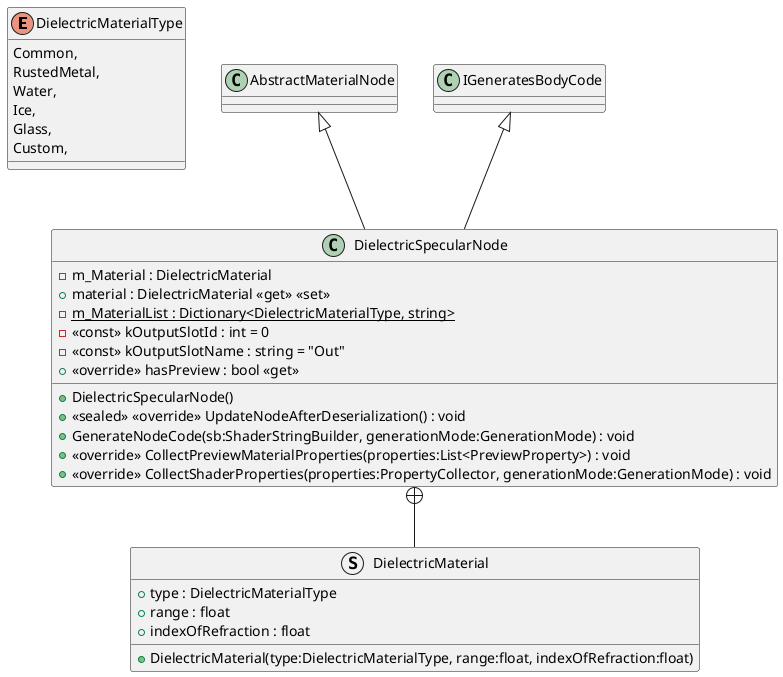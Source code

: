 @startuml
enum DielectricMaterialType {
    Common,
    RustedMetal,
    Water,
    Ice,
    Glass,
    Custom,
}
class DielectricSpecularNode {
    + DielectricSpecularNode()
    - m_Material : DielectricMaterial
    + material : DielectricMaterial <<get>> <<set>>
    {static} - m_MaterialList : Dictionary<DielectricMaterialType, string>
    - <<const>> kOutputSlotId : int = 0
    - <<const>> kOutputSlotName : string = "Out"
    + <<override>> hasPreview : bool <<get>>
    + <<sealed>> <<override>> UpdateNodeAfterDeserialization() : void
    + GenerateNodeCode(sb:ShaderStringBuilder, generationMode:GenerationMode) : void
    + <<override>> CollectPreviewMaterialProperties(properties:List<PreviewProperty>) : void
    + <<override>> CollectShaderProperties(properties:PropertyCollector, generationMode:GenerationMode) : void
}
struct DielectricMaterial {
    + type : DielectricMaterialType
    + range : float
    + indexOfRefraction : float
    + DielectricMaterial(type:DielectricMaterialType, range:float, indexOfRefraction:float)
}
AbstractMaterialNode <|-- DielectricSpecularNode
IGeneratesBodyCode <|-- DielectricSpecularNode
DielectricSpecularNode +-- DielectricMaterial
@enduml
